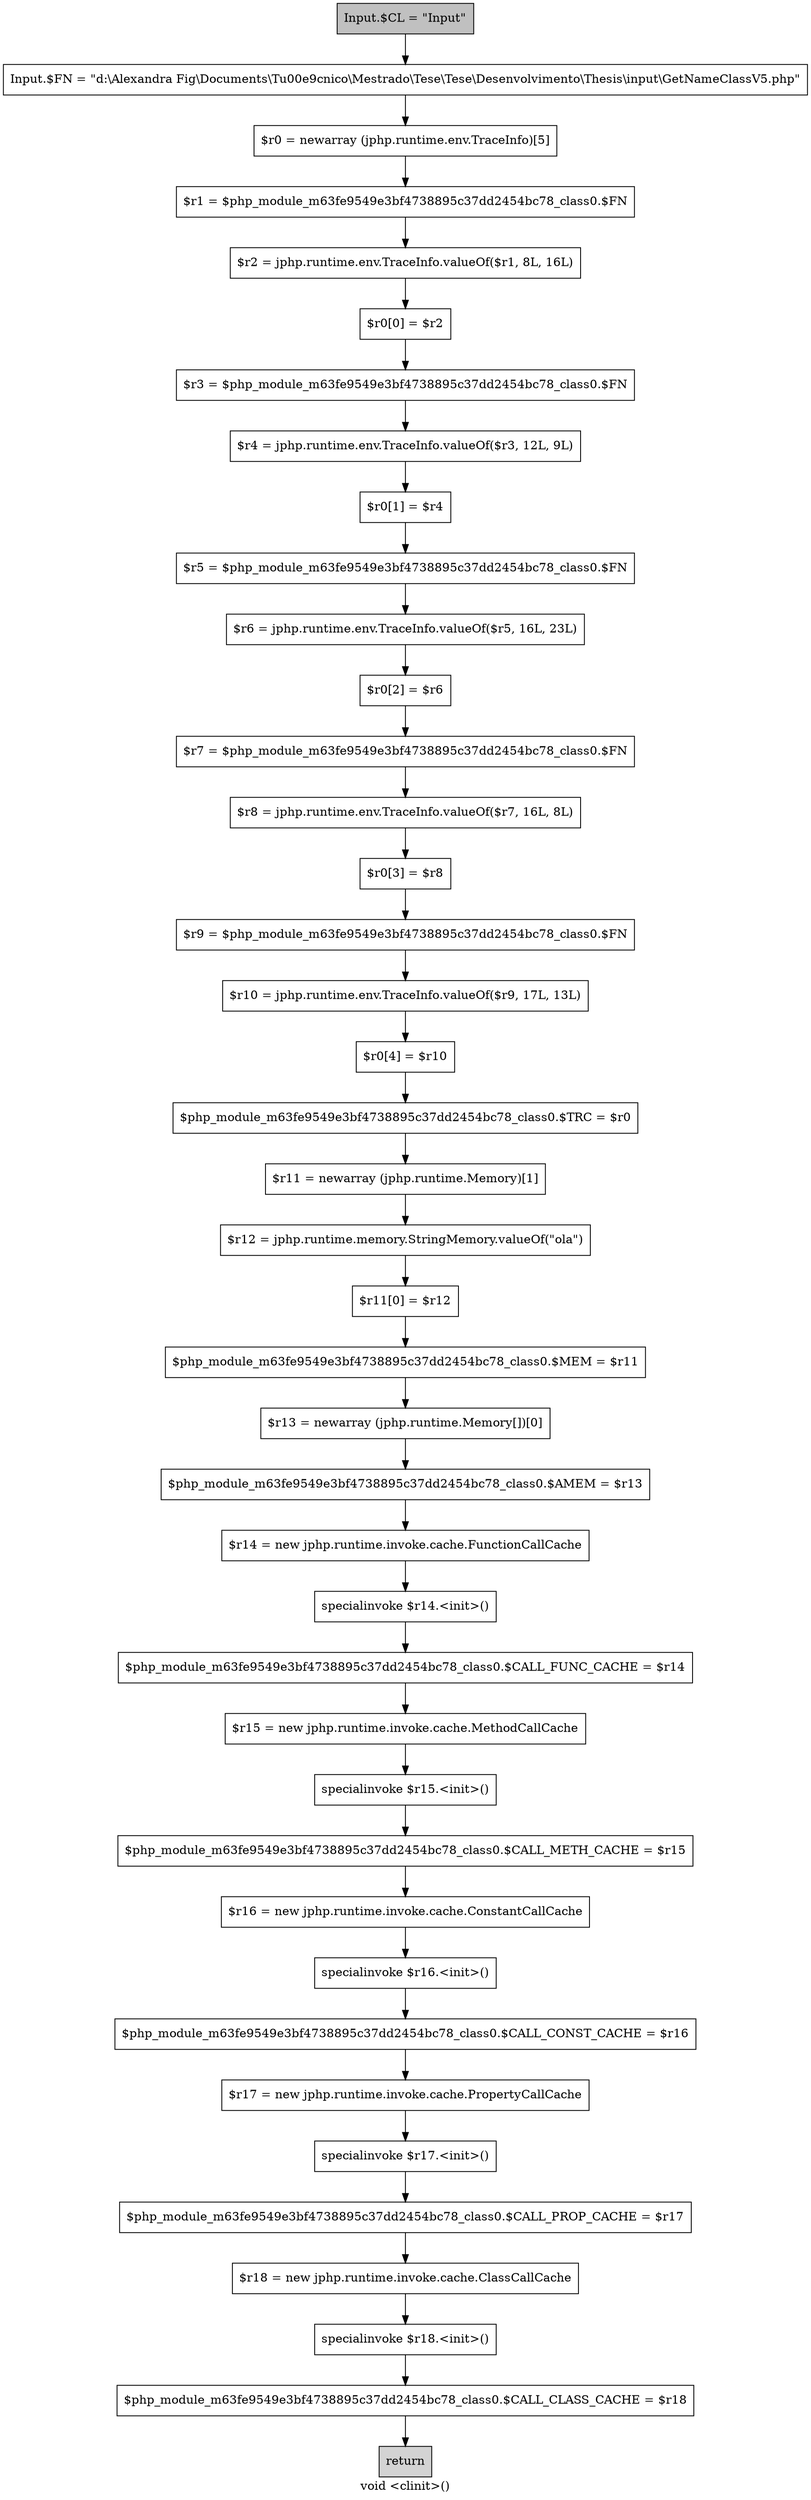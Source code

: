 digraph "void <clinit>()" {
    label="void <clinit>()";
    node [shape=box];
    "0" [style=filled,fillcolor=gray,label="Input.$CL = \"Input\"",];
    "1" [label="Input.$FN = \"d:\\Alexandra Fig\\Documents\\T\u00e9cnico\\Mestrado\\Tese\\Tese\\Desenvolvimento\\Thesis\\input\\GetNameClassV5.php\"",];
    "0"->"1";
    "2" [label="$r0 = newarray (jphp.runtime.env.TraceInfo)[5]",];
    "1"->"2";
    "3" [label="$r1 = $php_module_m63fe9549e3bf4738895c37dd2454bc78_class0.$FN",];
    "2"->"3";
    "4" [label="$r2 = jphp.runtime.env.TraceInfo.valueOf($r1, 8L, 16L)",];
    "3"->"4";
    "5" [label="$r0[0] = $r2",];
    "4"->"5";
    "6" [label="$r3 = $php_module_m63fe9549e3bf4738895c37dd2454bc78_class0.$FN",];
    "5"->"6";
    "7" [label="$r4 = jphp.runtime.env.TraceInfo.valueOf($r3, 12L, 9L)",];
    "6"->"7";
    "8" [label="$r0[1] = $r4",];
    "7"->"8";
    "9" [label="$r5 = $php_module_m63fe9549e3bf4738895c37dd2454bc78_class0.$FN",];
    "8"->"9";
    "10" [label="$r6 = jphp.runtime.env.TraceInfo.valueOf($r5, 16L, 23L)",];
    "9"->"10";
    "11" [label="$r0[2] = $r6",];
    "10"->"11";
    "12" [label="$r7 = $php_module_m63fe9549e3bf4738895c37dd2454bc78_class0.$FN",];
    "11"->"12";
    "13" [label="$r8 = jphp.runtime.env.TraceInfo.valueOf($r7, 16L, 8L)",];
    "12"->"13";
    "14" [label="$r0[3] = $r8",];
    "13"->"14";
    "15" [label="$r9 = $php_module_m63fe9549e3bf4738895c37dd2454bc78_class0.$FN",];
    "14"->"15";
    "16" [label="$r10 = jphp.runtime.env.TraceInfo.valueOf($r9, 17L, 13L)",];
    "15"->"16";
    "17" [label="$r0[4] = $r10",];
    "16"->"17";
    "18" [label="$php_module_m63fe9549e3bf4738895c37dd2454bc78_class0.$TRC = $r0",];
    "17"->"18";
    "19" [label="$r11 = newarray (jphp.runtime.Memory)[1]",];
    "18"->"19";
    "20" [label="$r12 = jphp.runtime.memory.StringMemory.valueOf(\"ola\")",];
    "19"->"20";
    "21" [label="$r11[0] = $r12",];
    "20"->"21";
    "22" [label="$php_module_m63fe9549e3bf4738895c37dd2454bc78_class0.$MEM = $r11",];
    "21"->"22";
    "23" [label="$r13 = newarray (jphp.runtime.Memory[])[0]",];
    "22"->"23";
    "24" [label="$php_module_m63fe9549e3bf4738895c37dd2454bc78_class0.$AMEM = $r13",];
    "23"->"24";
    "25" [label="$r14 = new jphp.runtime.invoke.cache.FunctionCallCache",];
    "24"->"25";
    "26" [label="specialinvoke $r14.<init>()",];
    "25"->"26";
    "27" [label="$php_module_m63fe9549e3bf4738895c37dd2454bc78_class0.$CALL_FUNC_CACHE = $r14",];
    "26"->"27";
    "28" [label="$r15 = new jphp.runtime.invoke.cache.MethodCallCache",];
    "27"->"28";
    "29" [label="specialinvoke $r15.<init>()",];
    "28"->"29";
    "30" [label="$php_module_m63fe9549e3bf4738895c37dd2454bc78_class0.$CALL_METH_CACHE = $r15",];
    "29"->"30";
    "31" [label="$r16 = new jphp.runtime.invoke.cache.ConstantCallCache",];
    "30"->"31";
    "32" [label="specialinvoke $r16.<init>()",];
    "31"->"32";
    "33" [label="$php_module_m63fe9549e3bf4738895c37dd2454bc78_class0.$CALL_CONST_CACHE = $r16",];
    "32"->"33";
    "34" [label="$r17 = new jphp.runtime.invoke.cache.PropertyCallCache",];
    "33"->"34";
    "35" [label="specialinvoke $r17.<init>()",];
    "34"->"35";
    "36" [label="$php_module_m63fe9549e3bf4738895c37dd2454bc78_class0.$CALL_PROP_CACHE = $r17",];
    "35"->"36";
    "37" [label="$r18 = new jphp.runtime.invoke.cache.ClassCallCache",];
    "36"->"37";
    "38" [label="specialinvoke $r18.<init>()",];
    "37"->"38";
    "39" [label="$php_module_m63fe9549e3bf4738895c37dd2454bc78_class0.$CALL_CLASS_CACHE = $r18",];
    "38"->"39";
    "40" [style=filled,fillcolor=lightgray,label="return",];
    "39"->"40";
}
